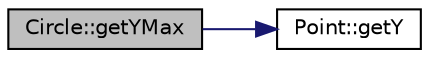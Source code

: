 digraph "Circle::getYMax"
{
  edge [fontname="Helvetica",fontsize="10",labelfontname="Helvetica",labelfontsize="10"];
  node [fontname="Helvetica",fontsize="10",shape=record];
  rankdir="LR";
  Node1 [label="Circle::getYMax",height=0.2,width=0.4,color="black", fillcolor="grey75", style="filled" fontcolor="black"];
  Node1 -> Node2 [color="midnightblue",fontsize="10",style="solid",fontname="Helvetica"];
  Node2 [label="Point::getY",height=0.2,width=0.4,color="black", fillcolor="white", style="filled",URL="$classPoint.html#aac5008459bf0e0053ce744a69187bae7",tooltip="Returns this Point&#39;s y-coordinate."];
}
